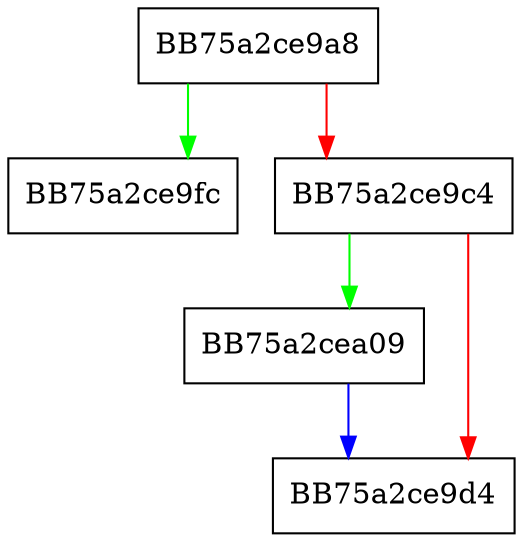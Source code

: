 digraph _Clear_and_reserve_geometric {
  node [shape="box"];
  graph [splines=ortho];
  BB75a2ce9a8 -> BB75a2ce9fc [color="green"];
  BB75a2ce9a8 -> BB75a2ce9c4 [color="red"];
  BB75a2ce9c4 -> BB75a2cea09 [color="green"];
  BB75a2ce9c4 -> BB75a2ce9d4 [color="red"];
  BB75a2cea09 -> BB75a2ce9d4 [color="blue"];
}